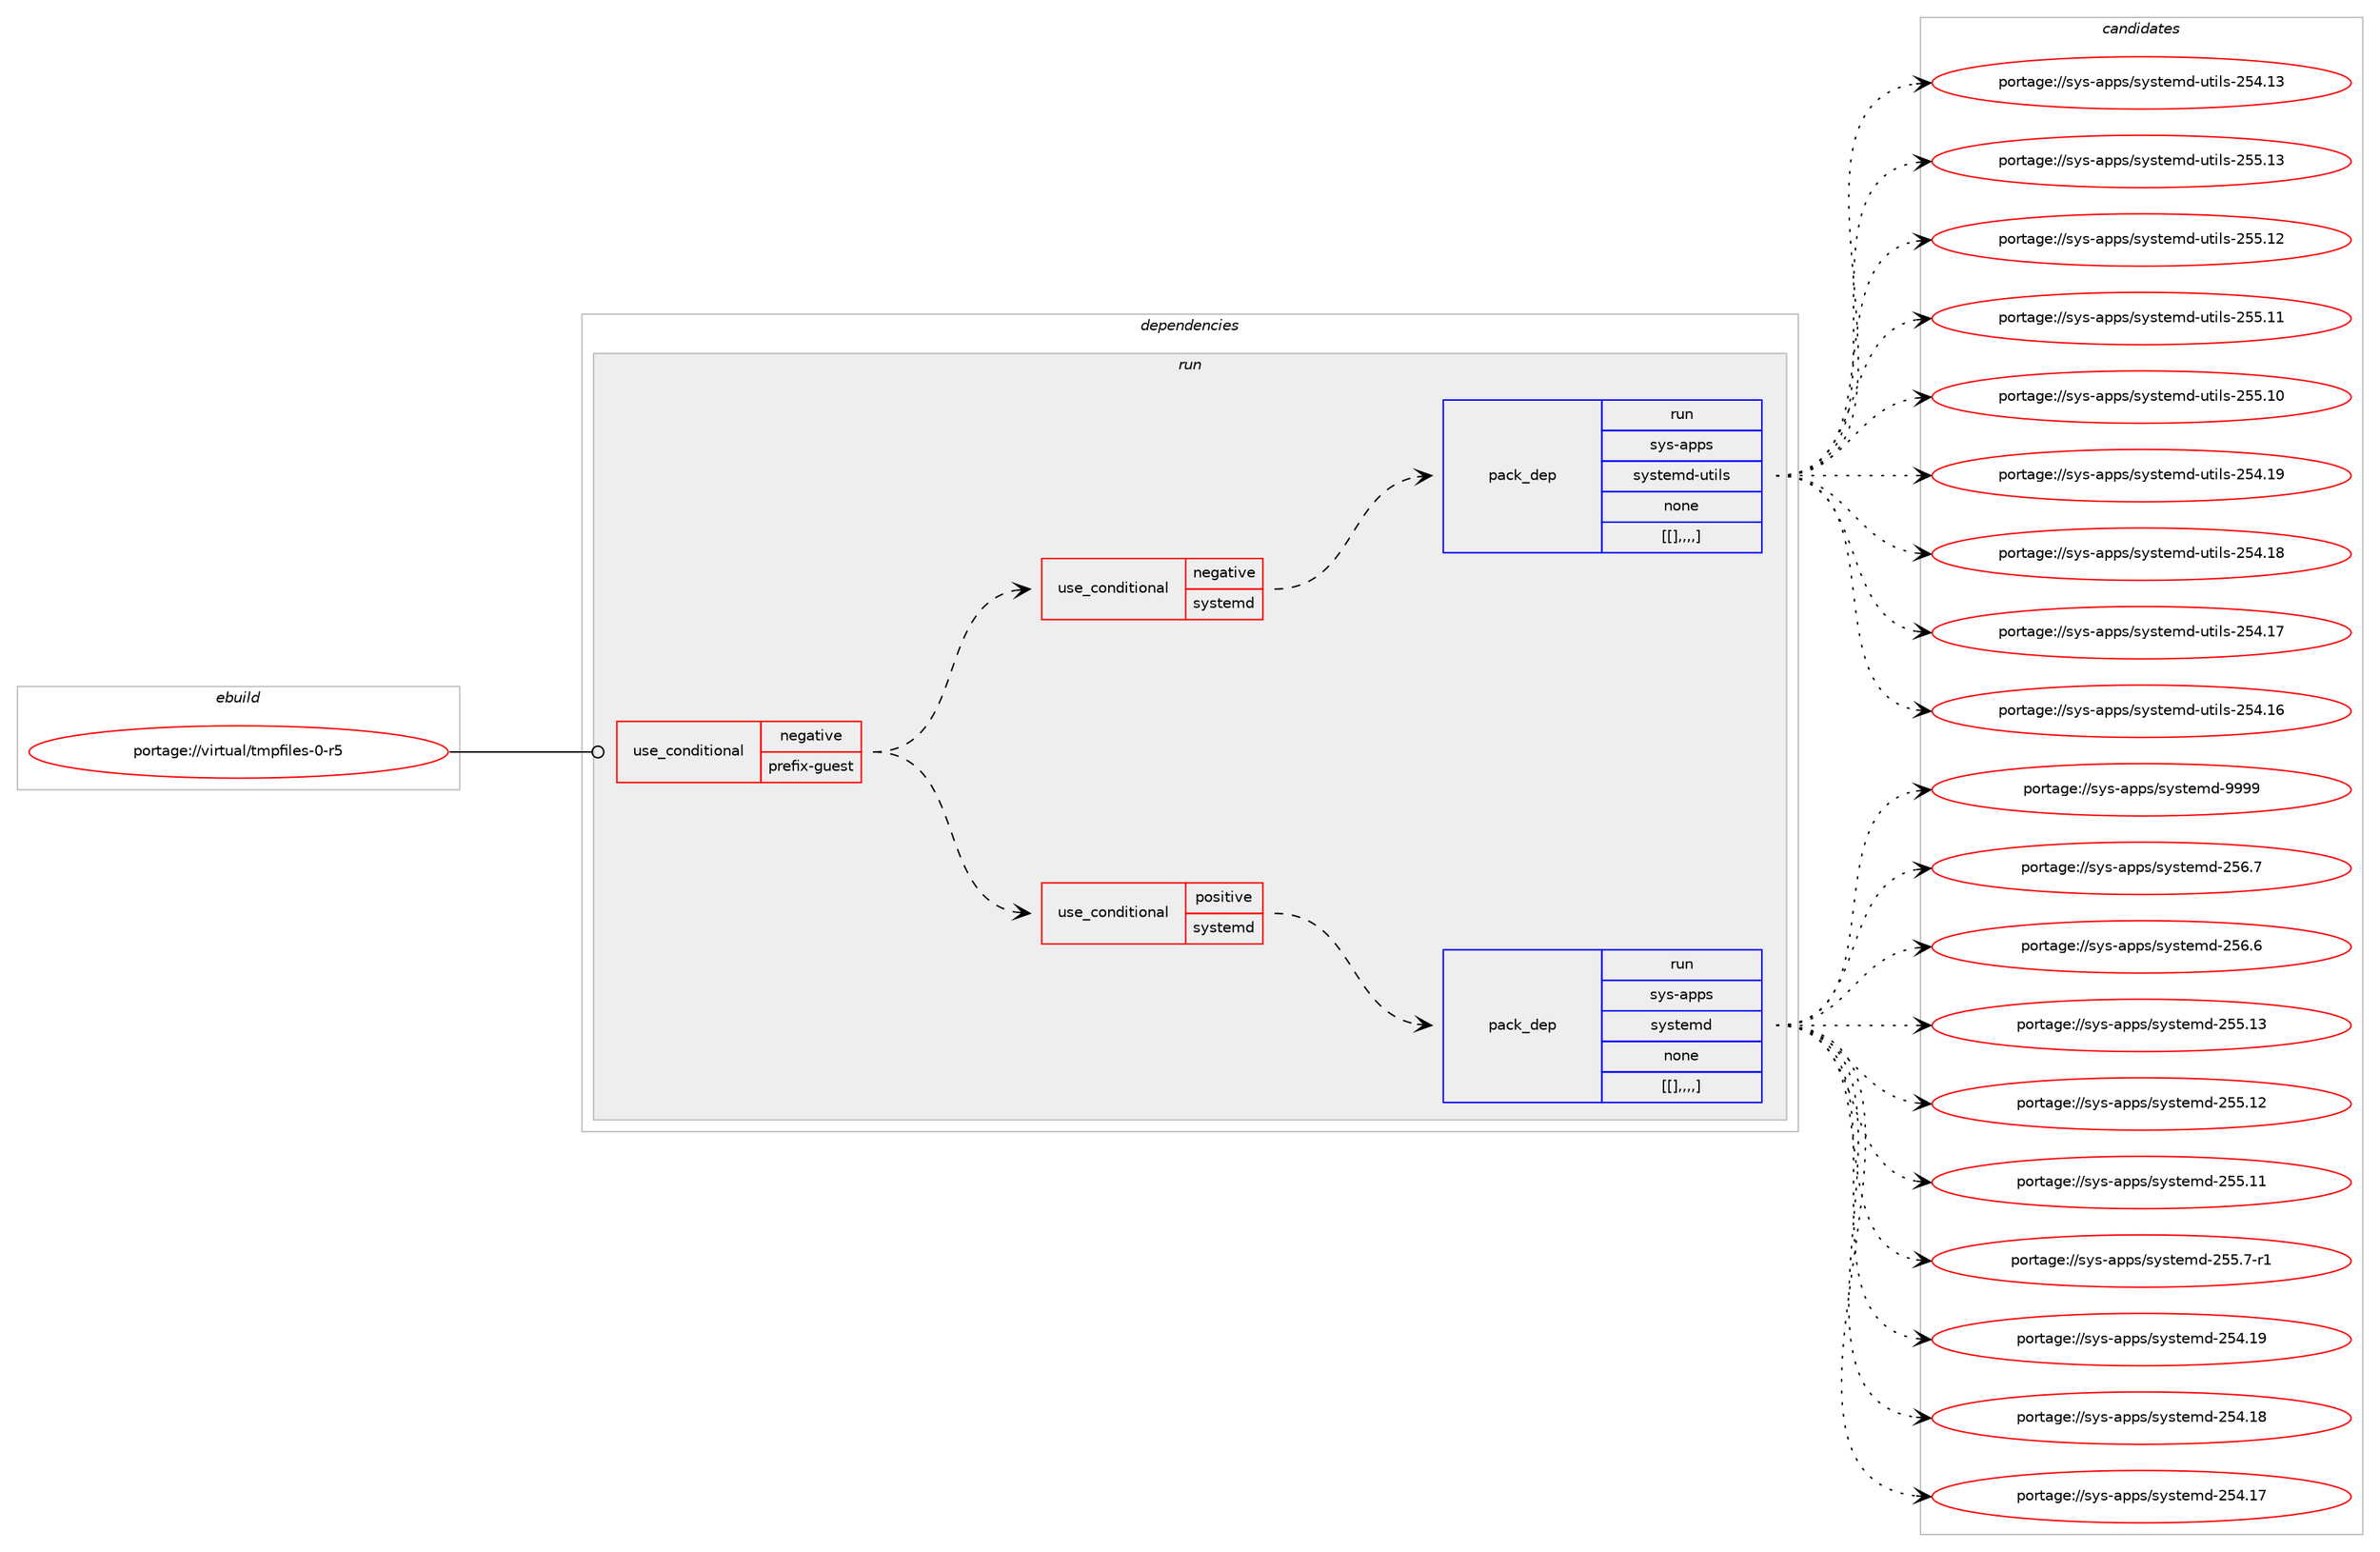 digraph prolog {

# *************
# Graph options
# *************

newrank=true;
concentrate=true;
compound=true;
graph [rankdir=LR,fontname=Helvetica,fontsize=10,ranksep=1.5];#, ranksep=2.5, nodesep=0.2];
edge  [arrowhead=vee];
node  [fontname=Helvetica,fontsize=10];

# **********
# The ebuild
# **********

subgraph cluster_leftcol {
color=gray;
label=<<i>ebuild</i>>;
id [label="portage://virtual/tmpfiles-0-r5", color=red, width=4, href="../virtual/tmpfiles-0-r5.svg"];
}

# ****************
# The dependencies
# ****************

subgraph cluster_midcol {
color=gray;
label=<<i>dependencies</i>>;
subgraph cluster_compile {
fillcolor="#eeeeee";
style=filled;
label=<<i>compile</i>>;
}
subgraph cluster_compileandrun {
fillcolor="#eeeeee";
style=filled;
label=<<i>compile and run</i>>;
}
subgraph cluster_run {
fillcolor="#eeeeee";
style=filled;
label=<<i>run</i>>;
subgraph cond485 {
dependency2742 [label=<<TABLE BORDER="0" CELLBORDER="1" CELLSPACING="0" CELLPADDING="4"><TR><TD ROWSPAN="3" CELLPADDING="10">use_conditional</TD></TR><TR><TD>negative</TD></TR><TR><TD>prefix-guest</TD></TR></TABLE>>, shape=none, color=red];
subgraph cond486 {
dependency2745 [label=<<TABLE BORDER="0" CELLBORDER="1" CELLSPACING="0" CELLPADDING="4"><TR><TD ROWSPAN="3" CELLPADDING="10">use_conditional</TD></TR><TR><TD>positive</TD></TR><TR><TD>systemd</TD></TR></TABLE>>, shape=none, color=red];
subgraph pack2111 {
dependency2746 [label=<<TABLE BORDER="0" CELLBORDER="1" CELLSPACING="0" CELLPADDING="4" WIDTH="220"><TR><TD ROWSPAN="6" CELLPADDING="30">pack_dep</TD></TR><TR><TD WIDTH="110">run</TD></TR><TR><TD>sys-apps</TD></TR><TR><TD>systemd</TD></TR><TR><TD>none</TD></TR><TR><TD>[[],,,,]</TD></TR></TABLE>>, shape=none, color=blue];
}
dependency2745:e -> dependency2746:w [weight=20,style="dashed",arrowhead="vee"];
}
dependency2742:e -> dependency2745:w [weight=20,style="dashed",arrowhead="vee"];
subgraph cond487 {
dependency2748 [label=<<TABLE BORDER="0" CELLBORDER="1" CELLSPACING="0" CELLPADDING="4"><TR><TD ROWSPAN="3" CELLPADDING="10">use_conditional</TD></TR><TR><TD>negative</TD></TR><TR><TD>systemd</TD></TR></TABLE>>, shape=none, color=red];
subgraph pack2113 {
dependency2751 [label=<<TABLE BORDER="0" CELLBORDER="1" CELLSPACING="0" CELLPADDING="4" WIDTH="220"><TR><TD ROWSPAN="6" CELLPADDING="30">pack_dep</TD></TR><TR><TD WIDTH="110">run</TD></TR><TR><TD>sys-apps</TD></TR><TR><TD>systemd-utils</TD></TR><TR><TD>none</TD></TR><TR><TD>[[],,,,]</TD></TR></TABLE>>, shape=none, color=blue];
}
dependency2748:e -> dependency2751:w [weight=20,style="dashed",arrowhead="vee"];
}
dependency2742:e -> dependency2748:w [weight=20,style="dashed",arrowhead="vee"];
}
id:e -> dependency2742:w [weight=20,style="solid",arrowhead="odot"];
}
}

# **************
# The candidates
# **************

subgraph cluster_choices {
rank=same;
color=gray;
label=<<i>candidates</i>>;

subgraph choice2105 {
color=black;
nodesep=1;
choice1151211154597112112115471151211151161011091004557575757 [label="portage://sys-apps/systemd-9999", color=red, width=4,href="../sys-apps/systemd-9999.svg"];
choice115121115459711211211547115121115116101109100455053544655 [label="portage://sys-apps/systemd-256.7", color=red, width=4,href="../sys-apps/systemd-256.7.svg"];
choice115121115459711211211547115121115116101109100455053544654 [label="portage://sys-apps/systemd-256.6", color=red, width=4,href="../sys-apps/systemd-256.6.svg"];
choice11512111545971121121154711512111511610110910045505353464951 [label="portage://sys-apps/systemd-255.13", color=red, width=4,href="../sys-apps/systemd-255.13.svg"];
choice11512111545971121121154711512111511610110910045505353464950 [label="portage://sys-apps/systemd-255.12", color=red, width=4,href="../sys-apps/systemd-255.12.svg"];
choice11512111545971121121154711512111511610110910045505353464949 [label="portage://sys-apps/systemd-255.11", color=red, width=4,href="../sys-apps/systemd-255.11.svg"];
choice1151211154597112112115471151211151161011091004550535346554511449 [label="portage://sys-apps/systemd-255.7-r1", color=red, width=4,href="../sys-apps/systemd-255.7-r1.svg"];
choice11512111545971121121154711512111511610110910045505352464957 [label="portage://sys-apps/systemd-254.19", color=red, width=4,href="../sys-apps/systemd-254.19.svg"];
choice11512111545971121121154711512111511610110910045505352464956 [label="portage://sys-apps/systemd-254.18", color=red, width=4,href="../sys-apps/systemd-254.18.svg"];
choice11512111545971121121154711512111511610110910045505352464955 [label="portage://sys-apps/systemd-254.17", color=red, width=4,href="../sys-apps/systemd-254.17.svg"];
dependency2746:e -> choice1151211154597112112115471151211151161011091004557575757:w [style=dotted,weight="100"];
dependency2746:e -> choice115121115459711211211547115121115116101109100455053544655:w [style=dotted,weight="100"];
dependency2746:e -> choice115121115459711211211547115121115116101109100455053544654:w [style=dotted,weight="100"];
dependency2746:e -> choice11512111545971121121154711512111511610110910045505353464951:w [style=dotted,weight="100"];
dependency2746:e -> choice11512111545971121121154711512111511610110910045505353464950:w [style=dotted,weight="100"];
dependency2746:e -> choice11512111545971121121154711512111511610110910045505353464949:w [style=dotted,weight="100"];
dependency2746:e -> choice1151211154597112112115471151211151161011091004550535346554511449:w [style=dotted,weight="100"];
dependency2746:e -> choice11512111545971121121154711512111511610110910045505352464957:w [style=dotted,weight="100"];
dependency2746:e -> choice11512111545971121121154711512111511610110910045505352464956:w [style=dotted,weight="100"];
dependency2746:e -> choice11512111545971121121154711512111511610110910045505352464955:w [style=dotted,weight="100"];
}
subgraph choice2112 {
color=black;
nodesep=1;
choice1151211154597112112115471151211151161011091004511711610510811545505353464951 [label="portage://sys-apps/systemd-utils-255.13", color=red, width=4,href="../sys-apps/systemd-utils-255.13.svg"];
choice1151211154597112112115471151211151161011091004511711610510811545505353464950 [label="portage://sys-apps/systemd-utils-255.12", color=red, width=4,href="../sys-apps/systemd-utils-255.12.svg"];
choice1151211154597112112115471151211151161011091004511711610510811545505353464949 [label="portage://sys-apps/systemd-utils-255.11", color=red, width=4,href="../sys-apps/systemd-utils-255.11.svg"];
choice1151211154597112112115471151211151161011091004511711610510811545505353464948 [label="portage://sys-apps/systemd-utils-255.10", color=red, width=4,href="../sys-apps/systemd-utils-255.10.svg"];
choice1151211154597112112115471151211151161011091004511711610510811545505352464957 [label="portage://sys-apps/systemd-utils-254.19", color=red, width=4,href="../sys-apps/systemd-utils-254.19.svg"];
choice1151211154597112112115471151211151161011091004511711610510811545505352464956 [label="portage://sys-apps/systemd-utils-254.18", color=red, width=4,href="../sys-apps/systemd-utils-254.18.svg"];
choice1151211154597112112115471151211151161011091004511711610510811545505352464955 [label="portage://sys-apps/systemd-utils-254.17", color=red, width=4,href="../sys-apps/systemd-utils-254.17.svg"];
choice1151211154597112112115471151211151161011091004511711610510811545505352464954 [label="portage://sys-apps/systemd-utils-254.16", color=red, width=4,href="../sys-apps/systemd-utils-254.16.svg"];
choice1151211154597112112115471151211151161011091004511711610510811545505352464951 [label="portage://sys-apps/systemd-utils-254.13", color=red, width=4,href="../sys-apps/systemd-utils-254.13.svg"];
dependency2751:e -> choice1151211154597112112115471151211151161011091004511711610510811545505353464951:w [style=dotted,weight="100"];
dependency2751:e -> choice1151211154597112112115471151211151161011091004511711610510811545505353464950:w [style=dotted,weight="100"];
dependency2751:e -> choice1151211154597112112115471151211151161011091004511711610510811545505353464949:w [style=dotted,weight="100"];
dependency2751:e -> choice1151211154597112112115471151211151161011091004511711610510811545505353464948:w [style=dotted,weight="100"];
dependency2751:e -> choice1151211154597112112115471151211151161011091004511711610510811545505352464957:w [style=dotted,weight="100"];
dependency2751:e -> choice1151211154597112112115471151211151161011091004511711610510811545505352464956:w [style=dotted,weight="100"];
dependency2751:e -> choice1151211154597112112115471151211151161011091004511711610510811545505352464955:w [style=dotted,weight="100"];
dependency2751:e -> choice1151211154597112112115471151211151161011091004511711610510811545505352464954:w [style=dotted,weight="100"];
dependency2751:e -> choice1151211154597112112115471151211151161011091004511711610510811545505352464951:w [style=dotted,weight="100"];
}
}

}
